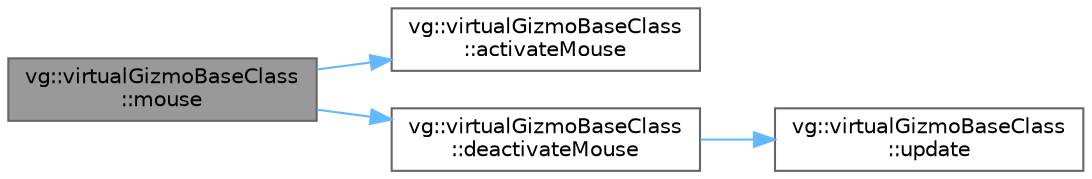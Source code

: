 digraph "vg::virtualGizmoBaseClass::mouse"
{
 // LATEX_PDF_SIZE
  bgcolor="transparent";
  edge [fontname=Helvetica,fontsize=10,labelfontname=Helvetica,labelfontsize=10];
  node [fontname=Helvetica,fontsize=10,shape=box,height=0.2,width=0.4];
  rankdir="LR";
  Node1 [id="Node000001",label="vg::virtualGizmoBaseClass\l::mouse",height=0.2,width=0.4,color="gray40", fillcolor="grey60", style="filled", fontcolor="black",tooltip=" "];
  Node1 -> Node2 [id="edge1_Node000001_Node000002",color="steelblue1",style="solid",tooltip=" "];
  Node2 [id="Node000002",label="vg::virtualGizmoBaseClass\l::activateMouse",height=0.2,width=0.4,color="grey40", fillcolor="white", style="filled",URL="$classvg_1_1virtual_gizmo_base_class.html#aec2d487a5f7a3a86d51981f49976d9c1",tooltip=" "];
  Node1 -> Node3 [id="edge2_Node000001_Node000003",color="steelblue1",style="solid",tooltip=" "];
  Node3 [id="Node000003",label="vg::virtualGizmoBaseClass\l::deactivateMouse",height=0.2,width=0.4,color="grey40", fillcolor="white", style="filled",URL="$classvg_1_1virtual_gizmo_base_class.html#ae82c32f776194547395cbe9fdaeff86b",tooltip=" "];
  Node3 -> Node4 [id="edge3_Node000003_Node000004",color="steelblue1",style="solid",tooltip=" "];
  Node4 [id="Node000004",label="vg::virtualGizmoBaseClass\l::update",height=0.2,width=0.4,color="grey40", fillcolor="white", style="filled",URL="$classvg_1_1virtual_gizmo_base_class.html#abac46e183072f2c004818a934294e02a",tooltip=" "];
}
